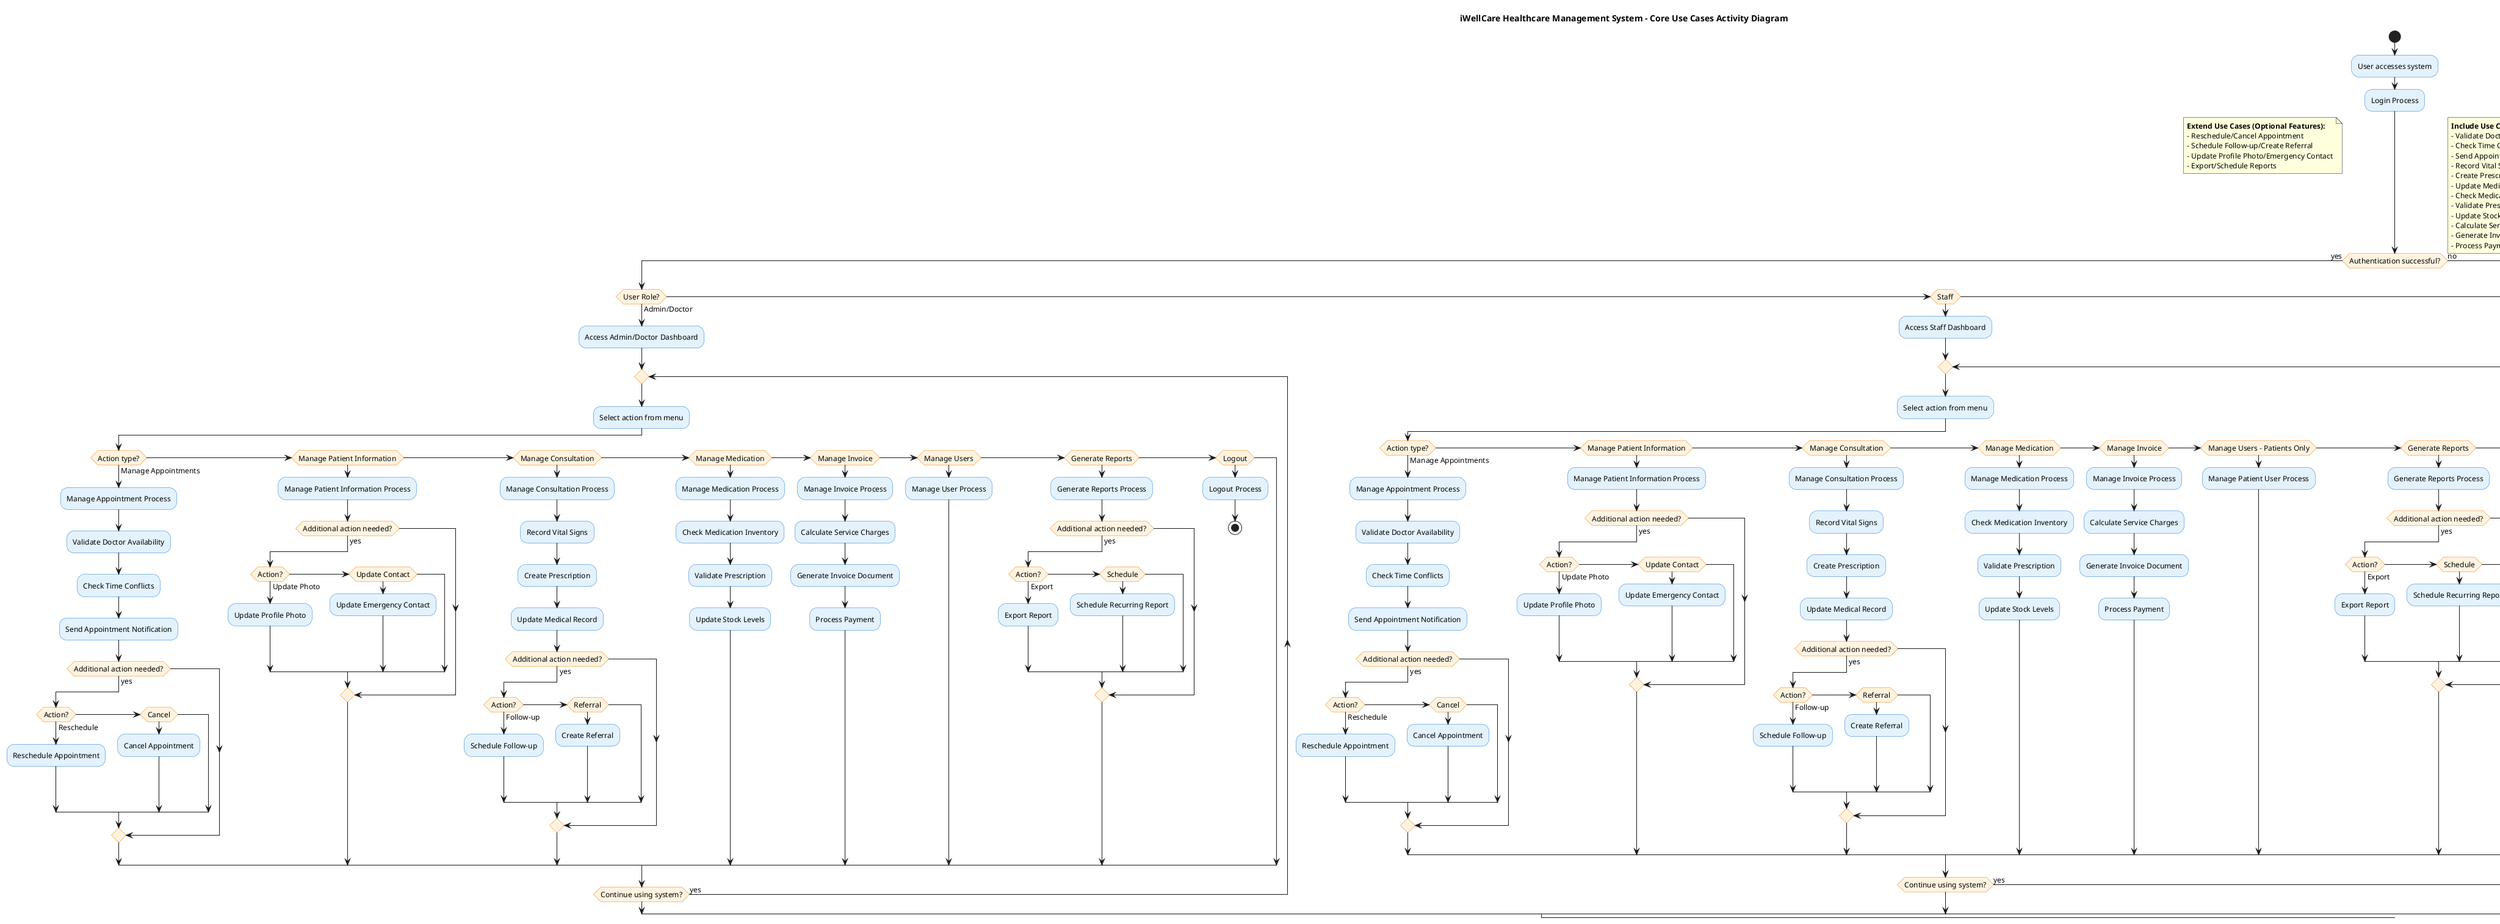 @startuml iWellCare Core Use Cases Activity Diagram

skinparam defaultFontName "Times New Roman"
skinparam defaultFontSize 12
skinparam backgroundColor #FFFFFF
skinparam activity {
  BackgroundColor #E3F2FD
  BorderColor #1976D2
  FontColor #000000
}
skinparam activityDiamond {
  BackgroundColor #FFF3E0
  BorderColor #F57C00
  FontColor #000000
}

title iWellCare Healthcare Management System - Core Use Cases Activity Diagram

start

:User accesses system;
:Login Process;

if (Authentication successful?) then (yes)
  if (User Role?) then (Admin/Doctor)
    :Access Admin/Doctor Dashboard;
    
    repeat
      :Select action from menu;
      
      if (Action type?) then (Manage Appointments)
        :Manage Appointment Process;
        :Validate Doctor Availability;
        :Check Time Conflicts;
        :Send Appointment Notification;
        
        if (Additional action needed?) then (yes)
          if (Action?) then (Reschedule)
            :Reschedule Appointment;
          elseif (Cancel)
            :Cancel Appointment;
          endif
        endif
        
      elseif (Manage Patient Information)
        :Manage Patient Information Process;
        
        if (Additional action needed?) then (yes)
          if (Action?) then (Update Photo)
            :Update Profile Photo;
          elseif (Update Contact)
            :Update Emergency Contact;
          endif
        endif
        
      elseif (Manage Consultation)
        :Manage Consultation Process;
        :Record Vital Signs;
        :Create Prescription;
        :Update Medical Record;
        
        if (Additional action needed?) then (yes)
          if (Action?) then (Follow-up)
            :Schedule Follow-up;
          elseif (Referral)
            :Create Referral;
          endif
        endif
        
      elseif (Manage Medication)
        :Manage Medication Process;
        :Check Medication Inventory;
        :Validate Prescription;
        :Update Stock Levels;
        
      elseif (Manage Invoice)
        :Manage Invoice Process;
        :Calculate Service Charges;
        :Generate Invoice Document;
        :Process Payment;
        
      elseif (Manage Users)
        :Manage User Process;
        
      elseif (Generate Reports)
        :Generate Reports Process;
        
        if (Additional action needed?) then (yes)
          if (Action?) then (Export)
            :Export Report;
          elseif (Schedule)
            :Schedule Recurring Report;
          endif
        endif
        
      elseif (Logout)
        :Logout Process;
        stop
      endif
      
    repeat while (Continue using system?) is (yes)
    
  elseif (Staff)
    :Access Staff Dashboard;
    
    repeat
      :Select action from menu;
      
      if (Action type?) then (Manage Appointments)
        :Manage Appointment Process;
        :Validate Doctor Availability;
        :Check Time Conflicts;
        :Send Appointment Notification;
        
        if (Additional action needed?) then (yes)
          if (Action?) then (Reschedule)
            :Reschedule Appointment;
          elseif (Cancel)
            :Cancel Appointment;
          endif
        endif
        
      elseif (Manage Patient Information)
        :Manage Patient Information Process;
        
        if (Additional action needed?) then (yes)
          if (Action?) then (Update Photo)
            :Update Profile Photo;
          elseif (Update Contact)
            :Update Emergency Contact;
          endif
        endif
        
      elseif (Manage Consultation)
        :Manage Consultation Process;
        :Record Vital Signs;
        :Create Prescription;
        :Update Medical Record;
        
        if (Additional action needed?) then (yes)
          if (Action?) then (Follow-up)
            :Schedule Follow-up;
          elseif (Referral)
            :Create Referral;
          endif
        endif
        
      elseif (Manage Medication)
        :Manage Medication Process;
        :Check Medication Inventory;
        :Validate Prescription;
        :Update Stock Levels;
        
      elseif (Manage Invoice)
        :Manage Invoice Process;
        :Calculate Service Charges;
        :Generate Invoice Document;
        :Process Payment;
        
      elseif (Manage Users - Patients Only)
        :Manage Patient User Process;
        
      elseif (Generate Reports)
        :Generate Reports Process;
        
        if (Additional action needed?) then (yes)
          if (Action?) then (Export)
            :Export Report;
          elseif (Schedule)
            :Schedule Recurring Report;
          endif
        endif
        
      elseif (Logout)
        :Logout Process;
        stop
      endif
      
    repeat while (Continue using system?) is (yes)
    
  elseif (Patient)
    :Access Patient Dashboard;
    
    repeat
      :Select action from menu;
      
      if (Action type?) then (Manage My Information)
        :Manage Patient Information Process;
        
        if (Additional action needed?) then (yes)
          if (Action?) then (Update Photo)
            :Update Profile Photo;
          elseif (Update Contact)
            :Update Emergency Contact;
          endif
        endif
        
      elseif (Book Appointment)
        :Book Appointment Process;
        :Validate Doctor Availability;
        :Check Time Conflicts;
        :Send Appointment Notification;
        
      elseif (Logout)
        :Logout Process;
        stop
      endif
      
    repeat while (Continue using system?) is (yes)
  endif
  
else (no)
  :Display error message;
  :Return to login;
  stop
endif

note right
  **Include Use Cases (Common Processes):**
  - Validate Doctor Availability
  - Check Time Conflicts
  - Send Appointment Notification
  - Record Vital Signs
  - Create Prescription
  - Update Medical Record
  - Check Medication Inventory
  - Validate Prescription
  - Update Stock Levels
  - Calculate Service Charges
  - Generate Invoice Document
  - Process Payment
end note

note left
  **Extend Use Cases (Optional Features):**
  - Reschedule/Cancel Appointment
  - Schedule Follow-up/Create Referral
  - Update Profile Photo/Emergency Contact
  - Export/Schedule Reports
end note

@enduml
